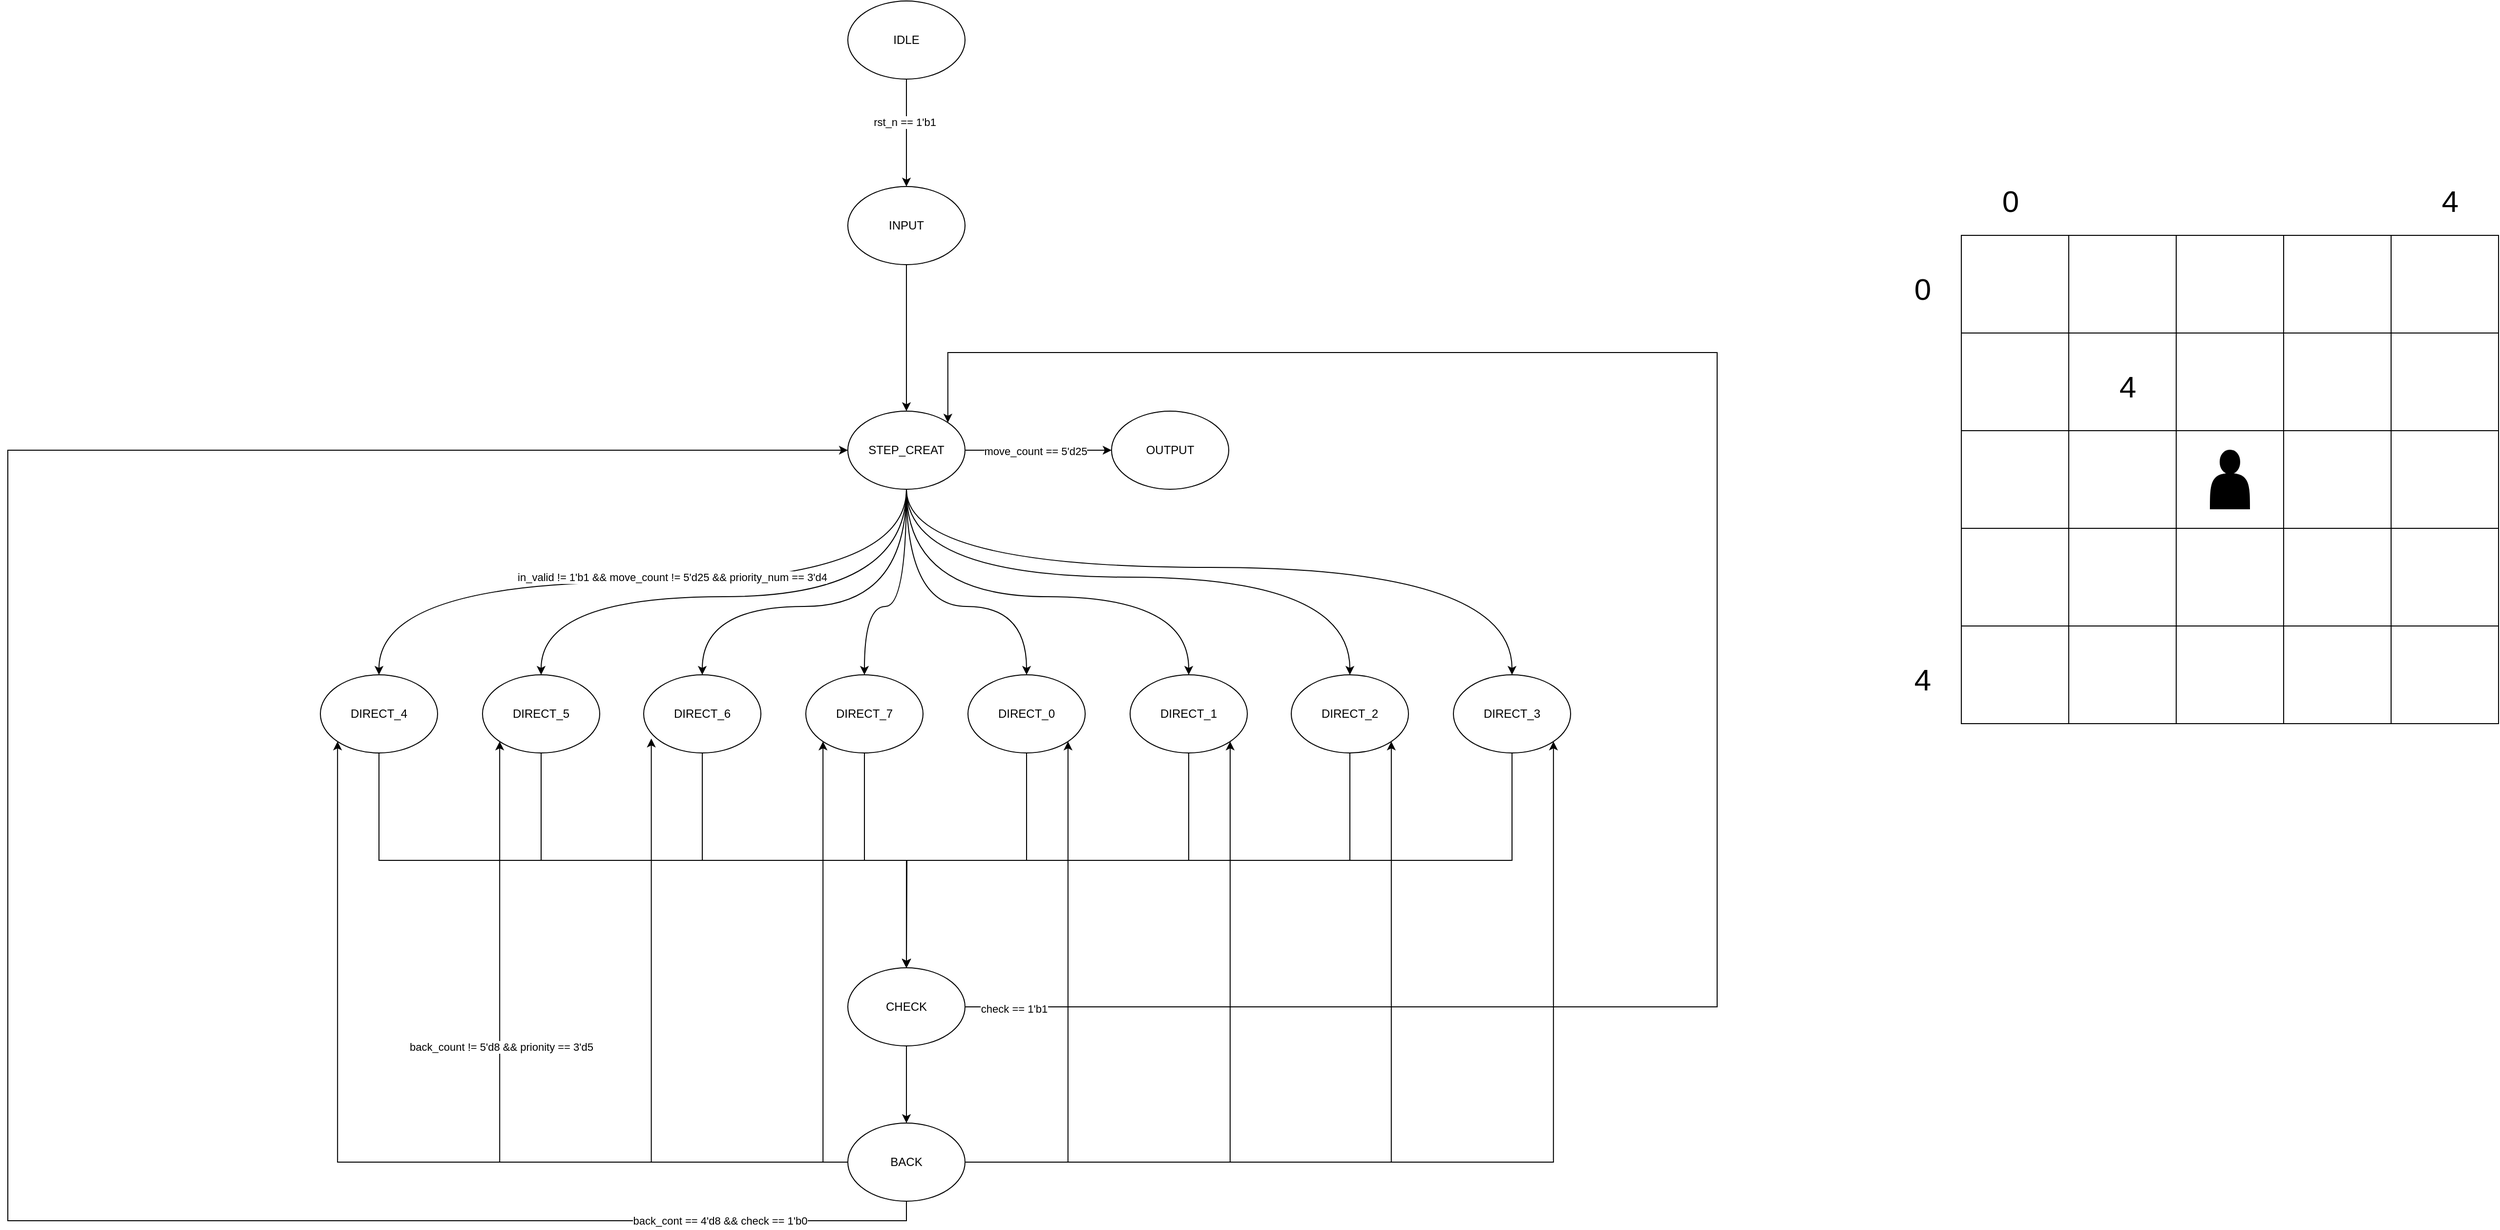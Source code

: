 <mxfile version="27.2.0">
  <diagram name="第 1 页" id="wlGB5aXU49AVaNt8Bv_F">
    <mxGraphModel dx="3559" dy="1407" grid="1" gridSize="10" guides="1" tooltips="1" connect="1" arrows="1" fold="1" page="1" pageScale="1" pageWidth="827" pageHeight="1169" math="0" shadow="0">
      <root>
        <mxCell id="0" />
        <mxCell id="1" parent="0" />
        <mxCell id="3W7JAmCNGLFrmBNTn6TP-236" style="edgeStyle=orthogonalEdgeStyle;rounded=0;orthogonalLoop=1;jettySize=auto;html=1;exitX=0.5;exitY=1;exitDx=0;exitDy=0;" edge="1" parent="1" source="zN2_1YvV45dY4rmlN28b-1" target="3W7JAmCNGLFrmBNTn6TP-235">
          <mxGeometry relative="1" as="geometry" />
        </mxCell>
        <mxCell id="3W7JAmCNGLFrmBNTn6TP-238" value="rst_n == 1&#39;b1" style="edgeLabel;html=1;align=center;verticalAlign=middle;resizable=0;points=[];" vertex="1" connectable="0" parent="3W7JAmCNGLFrmBNTn6TP-236">
          <mxGeometry x="-0.199" y="-2" relative="1" as="geometry">
            <mxPoint as="offset" />
          </mxGeometry>
        </mxCell>
        <mxCell id="zN2_1YvV45dY4rmlN28b-1" value="IDLE" style="ellipse;whiteSpace=wrap;html=1;" parent="1" vertex="1">
          <mxGeometry x="330" y="20" width="120" height="80" as="geometry" />
        </mxCell>
        <mxCell id="zN2_1YvV45dY4rmlN28b-67" style="edgeStyle=orthogonalEdgeStyle;rounded=0;orthogonalLoop=1;jettySize=auto;html=1;exitX=1;exitY=0.5;exitDx=0;exitDy=0;entryX=0;entryY=0.5;entryDx=0;entryDy=0;" parent="1" source="zN2_1YvV45dY4rmlN28b-6" target="zN2_1YvV45dY4rmlN28b-68" edge="1">
          <mxGeometry relative="1" as="geometry">
            <mxPoint x="590" y="479.714" as="targetPoint" />
          </mxGeometry>
        </mxCell>
        <mxCell id="zN2_1YvV45dY4rmlN28b-112" value="move_count == 5&#39;d25" style="edgeLabel;html=1;align=center;verticalAlign=middle;resizable=0;points=[];" parent="zN2_1YvV45dY4rmlN28b-67" vertex="1" connectable="0">
          <mxGeometry x="-0.044" y="-1" relative="1" as="geometry">
            <mxPoint as="offset" />
          </mxGeometry>
        </mxCell>
        <mxCell id="zN2_1YvV45dY4rmlN28b-85" style="edgeStyle=orthogonalEdgeStyle;rounded=0;orthogonalLoop=1;jettySize=auto;html=1;exitX=0.5;exitY=1;exitDx=0;exitDy=0;curved=1;" parent="1" source="zN2_1YvV45dY4rmlN28b-6" target="zN2_1YvV45dY4rmlN28b-16" edge="1">
          <mxGeometry relative="1" as="geometry">
            <Array as="points">
              <mxPoint x="390" y="640" />
              <mxPoint x="347" y="640" />
            </Array>
          </mxGeometry>
        </mxCell>
        <mxCell id="zN2_1YvV45dY4rmlN28b-86" style="edgeStyle=orthogonalEdgeStyle;rounded=0;orthogonalLoop=1;jettySize=auto;html=1;exitX=0.5;exitY=1;exitDx=0;exitDy=0;curved=1;" parent="1" source="zN2_1YvV45dY4rmlN28b-6" target="zN2_1YvV45dY4rmlN28b-17" edge="1">
          <mxGeometry relative="1" as="geometry">
            <Array as="points">
              <mxPoint x="390" y="640" />
              <mxPoint x="181" y="640" />
            </Array>
          </mxGeometry>
        </mxCell>
        <mxCell id="zN2_1YvV45dY4rmlN28b-87" style="edgeStyle=orthogonalEdgeStyle;rounded=0;orthogonalLoop=1;jettySize=auto;html=1;exitX=0.5;exitY=1;exitDx=0;exitDy=0;curved=1;" parent="1" source="zN2_1YvV45dY4rmlN28b-6" target="zN2_1YvV45dY4rmlN28b-15" edge="1">
          <mxGeometry relative="1" as="geometry">
            <Array as="points">
              <mxPoint x="390" y="630" />
              <mxPoint x="16" y="630" />
            </Array>
          </mxGeometry>
        </mxCell>
        <mxCell id="zN2_1YvV45dY4rmlN28b-88" style="edgeStyle=orthogonalEdgeStyle;rounded=0;orthogonalLoop=1;jettySize=auto;html=1;exitX=0.5;exitY=1;exitDx=0;exitDy=0;entryX=0.5;entryY=0;entryDx=0;entryDy=0;curved=1;" parent="1" source="zN2_1YvV45dY4rmlN28b-6" target="zN2_1YvV45dY4rmlN28b-12" edge="1">
          <mxGeometry relative="1" as="geometry" />
        </mxCell>
        <mxCell id="zN2_1YvV45dY4rmlN28b-113" value="in_valid != 1&#39;b1 &amp;amp;&amp;amp; move_count != 5&#39;d25 &amp;amp;&amp;amp;&amp;nbsp;priority_num == 3&#39;d4" style="edgeLabel;html=1;align=center;verticalAlign=middle;resizable=0;points=[];" parent="zN2_1YvV45dY4rmlN28b-88" vertex="1" connectable="0">
          <mxGeometry x="-0.18" y="-3" relative="1" as="geometry">
            <mxPoint x="-36" y="-2" as="offset" />
          </mxGeometry>
        </mxCell>
        <mxCell id="zN2_1YvV45dY4rmlN28b-89" style="edgeStyle=orthogonalEdgeStyle;rounded=0;orthogonalLoop=1;jettySize=auto;html=1;exitX=0.5;exitY=1;exitDx=0;exitDy=0;entryX=0.5;entryY=0;entryDx=0;entryDy=0;curved=1;" parent="1" source="zN2_1YvV45dY4rmlN28b-6" target="zN2_1YvV45dY4rmlN28b-13" edge="1">
          <mxGeometry relative="1" as="geometry">
            <Array as="points">
              <mxPoint x="390" y="610" />
              <mxPoint x="844" y="610" />
            </Array>
          </mxGeometry>
        </mxCell>
        <mxCell id="zN2_1YvV45dY4rmlN28b-90" style="edgeStyle=orthogonalEdgeStyle;rounded=0;orthogonalLoop=1;jettySize=auto;html=1;exitX=0.5;exitY=1;exitDx=0;exitDy=0;entryX=0.5;entryY=0;entryDx=0;entryDy=0;curved=1;" parent="1" source="zN2_1YvV45dY4rmlN28b-6" target="zN2_1YvV45dY4rmlN28b-11" edge="1">
          <mxGeometry relative="1" as="geometry">
            <Array as="points">
              <mxPoint x="390" y="600" />
              <mxPoint x="1010" y="600" />
            </Array>
          </mxGeometry>
        </mxCell>
        <mxCell id="zN2_1YvV45dY4rmlN28b-91" style="edgeStyle=orthogonalEdgeStyle;rounded=0;orthogonalLoop=1;jettySize=auto;html=1;exitX=0.5;exitY=1;exitDx=0;exitDy=0;entryX=0.5;entryY=0;entryDx=0;entryDy=0;curved=1;" parent="1" source="zN2_1YvV45dY4rmlN28b-6" target="zN2_1YvV45dY4rmlN28b-8" edge="1">
          <mxGeometry relative="1" as="geometry">
            <Array as="points">
              <mxPoint x="390" y="640" />
              <mxPoint x="513" y="640" />
            </Array>
          </mxGeometry>
        </mxCell>
        <mxCell id="zN2_1YvV45dY4rmlN28b-92" style="edgeStyle=orthogonalEdgeStyle;rounded=0;orthogonalLoop=1;jettySize=auto;html=1;exitX=0.5;exitY=1;exitDx=0;exitDy=0;entryX=0.5;entryY=0;entryDx=0;entryDy=0;curved=1;" parent="1" source="zN2_1YvV45dY4rmlN28b-6" target="zN2_1YvV45dY4rmlN28b-14" edge="1">
          <mxGeometry relative="1" as="geometry">
            <Array as="points">
              <mxPoint x="390" y="630" />
              <mxPoint x="679" y="630" />
            </Array>
          </mxGeometry>
        </mxCell>
        <mxCell id="zN2_1YvV45dY4rmlN28b-6" value="STEP_CREAT" style="ellipse;whiteSpace=wrap;html=1;" parent="1" vertex="1">
          <mxGeometry x="330" y="440" width="120" height="80" as="geometry" />
        </mxCell>
        <mxCell id="zN2_1YvV45dY4rmlN28b-97" style="edgeStyle=orthogonalEdgeStyle;rounded=0;orthogonalLoop=1;jettySize=auto;html=1;exitX=0.5;exitY=1;exitDx=0;exitDy=0;entryX=0.5;entryY=0;entryDx=0;entryDy=0;" parent="1" source="zN2_1YvV45dY4rmlN28b-8" target="zN2_1YvV45dY4rmlN28b-35" edge="1">
          <mxGeometry relative="1" as="geometry" />
        </mxCell>
        <mxCell id="zN2_1YvV45dY4rmlN28b-8" value="DIRECT_0" style="ellipse;whiteSpace=wrap;html=1;" parent="1" vertex="1">
          <mxGeometry x="453" y="710" width="120" height="80" as="geometry" />
        </mxCell>
        <mxCell id="zN2_1YvV45dY4rmlN28b-100" style="edgeStyle=orthogonalEdgeStyle;rounded=0;orthogonalLoop=1;jettySize=auto;html=1;exitX=0.5;exitY=1;exitDx=0;exitDy=0;entryX=0.5;entryY=0;entryDx=0;entryDy=0;" parent="1" source="zN2_1YvV45dY4rmlN28b-11" target="zN2_1YvV45dY4rmlN28b-35" edge="1">
          <mxGeometry relative="1" as="geometry" />
        </mxCell>
        <mxCell id="zN2_1YvV45dY4rmlN28b-11" value="DIRECT_3" style="ellipse;whiteSpace=wrap;html=1;" parent="1" vertex="1">
          <mxGeometry x="950" y="710" width="120" height="80" as="geometry" />
        </mxCell>
        <mxCell id="zN2_1YvV45dY4rmlN28b-93" style="edgeStyle=orthogonalEdgeStyle;rounded=0;orthogonalLoop=1;jettySize=auto;html=1;exitX=0.5;exitY=1;exitDx=0;exitDy=0;entryX=0.5;entryY=0;entryDx=0;entryDy=0;" parent="1" source="zN2_1YvV45dY4rmlN28b-12" target="zN2_1YvV45dY4rmlN28b-35" edge="1">
          <mxGeometry relative="1" as="geometry" />
        </mxCell>
        <mxCell id="zN2_1YvV45dY4rmlN28b-12" value="DIRECT_4" style="ellipse;whiteSpace=wrap;html=1;" parent="1" vertex="1">
          <mxGeometry x="-210" y="710" width="120" height="80" as="geometry" />
        </mxCell>
        <mxCell id="zN2_1YvV45dY4rmlN28b-99" style="edgeStyle=orthogonalEdgeStyle;rounded=0;orthogonalLoop=1;jettySize=auto;html=1;exitX=0.5;exitY=1;exitDx=0;exitDy=0;entryX=0.5;entryY=0;entryDx=0;entryDy=0;" parent="1" source="zN2_1YvV45dY4rmlN28b-13" target="zN2_1YvV45dY4rmlN28b-35" edge="1">
          <mxGeometry relative="1" as="geometry" />
        </mxCell>
        <mxCell id="zN2_1YvV45dY4rmlN28b-13" value="DIRECT_2" style="ellipse;whiteSpace=wrap;html=1;" parent="1" vertex="1">
          <mxGeometry x="784" y="710" width="120" height="80" as="geometry" />
        </mxCell>
        <mxCell id="zN2_1YvV45dY4rmlN28b-98" style="edgeStyle=orthogonalEdgeStyle;rounded=0;orthogonalLoop=1;jettySize=auto;html=1;exitX=0.5;exitY=1;exitDx=0;exitDy=0;" parent="1" source="zN2_1YvV45dY4rmlN28b-14" target="zN2_1YvV45dY4rmlN28b-35" edge="1">
          <mxGeometry relative="1" as="geometry" />
        </mxCell>
        <mxCell id="zN2_1YvV45dY4rmlN28b-14" value="DIRECT_1" style="ellipse;whiteSpace=wrap;html=1;" parent="1" vertex="1">
          <mxGeometry x="619" y="710" width="120" height="80" as="geometry" />
        </mxCell>
        <mxCell id="zN2_1YvV45dY4rmlN28b-96" style="edgeStyle=orthogonalEdgeStyle;rounded=0;orthogonalLoop=1;jettySize=auto;html=1;exitX=0.5;exitY=1;exitDx=0;exitDy=0;entryX=0.5;entryY=0;entryDx=0;entryDy=0;" parent="1" source="zN2_1YvV45dY4rmlN28b-16" target="zN2_1YvV45dY4rmlN28b-35" edge="1">
          <mxGeometry relative="1" as="geometry" />
        </mxCell>
        <mxCell id="zN2_1YvV45dY4rmlN28b-16" value="DIRECT_7" style="ellipse;whiteSpace=wrap;html=1;" parent="1" vertex="1">
          <mxGeometry x="287" y="710" width="120" height="80" as="geometry" />
        </mxCell>
        <mxCell id="zN2_1YvV45dY4rmlN28b-95" style="edgeStyle=orthogonalEdgeStyle;rounded=0;orthogonalLoop=1;jettySize=auto;html=1;exitX=0.5;exitY=1;exitDx=0;exitDy=0;" parent="1" source="zN2_1YvV45dY4rmlN28b-17" edge="1">
          <mxGeometry relative="1" as="geometry">
            <mxPoint x="390" y="1010" as="targetPoint" />
          </mxGeometry>
        </mxCell>
        <mxCell id="zN2_1YvV45dY4rmlN28b-17" value="DIRECT_6" style="ellipse;whiteSpace=wrap;html=1;" parent="1" vertex="1">
          <mxGeometry x="121" y="710" width="120" height="80" as="geometry" />
        </mxCell>
        <mxCell id="zN2_1YvV45dY4rmlN28b-101" style="edgeStyle=orthogonalEdgeStyle;rounded=0;orthogonalLoop=1;jettySize=auto;html=1;exitX=0.5;exitY=1;exitDx=0;exitDy=0;" parent="1" source="zN2_1YvV45dY4rmlN28b-35" target="zN2_1YvV45dY4rmlN28b-44" edge="1">
          <mxGeometry relative="1" as="geometry" />
        </mxCell>
        <mxCell id="zN2_1YvV45dY4rmlN28b-117" style="edgeStyle=orthogonalEdgeStyle;rounded=0;orthogonalLoop=1;jettySize=auto;html=1;exitX=1;exitY=0.5;exitDx=0;exitDy=0;entryX=1;entryY=0;entryDx=0;entryDy=0;" parent="1" source="zN2_1YvV45dY4rmlN28b-35" target="zN2_1YvV45dY4rmlN28b-6" edge="1">
          <mxGeometry relative="1" as="geometry">
            <Array as="points">
              <mxPoint x="1220" y="1050" />
              <mxPoint x="1220" y="380" />
              <mxPoint x="432" y="380" />
            </Array>
          </mxGeometry>
        </mxCell>
        <mxCell id="zN2_1YvV45dY4rmlN28b-118" value="check == 1&#39;b1" style="edgeLabel;html=1;align=center;verticalAlign=middle;resizable=0;points=[];" parent="zN2_1YvV45dY4rmlN28b-117" vertex="1" connectable="0">
          <mxGeometry x="-0.957" y="-2" relative="1" as="geometry">
            <mxPoint as="offset" />
          </mxGeometry>
        </mxCell>
        <mxCell id="zN2_1YvV45dY4rmlN28b-35" value="CHECK" style="ellipse;whiteSpace=wrap;html=1;" parent="1" vertex="1">
          <mxGeometry x="330" y="1010" width="120" height="80" as="geometry" />
        </mxCell>
        <mxCell id="zN2_1YvV45dY4rmlN28b-102" style="edgeStyle=orthogonalEdgeStyle;rounded=0;orthogonalLoop=1;jettySize=auto;html=1;exitX=0.5;exitY=1;exitDx=0;exitDy=0;entryX=0;entryY=0.5;entryDx=0;entryDy=0;" parent="1" source="zN2_1YvV45dY4rmlN28b-44" target="zN2_1YvV45dY4rmlN28b-6" edge="1">
          <mxGeometry relative="1" as="geometry">
            <Array as="points">
              <mxPoint x="390" y="1269" />
              <mxPoint x="-530" y="1269" />
              <mxPoint x="-530" y="480" />
            </Array>
          </mxGeometry>
        </mxCell>
        <mxCell id="zN2_1YvV45dY4rmlN28b-116" value="back_cont == 4&#39;d8 &amp;amp;&amp;amp; check == 1&#39;b0" style="edgeLabel;html=1;align=center;verticalAlign=middle;resizable=0;points=[];" parent="zN2_1YvV45dY4rmlN28b-102" vertex="1" connectable="0">
          <mxGeometry x="-0.837" relative="1" as="geometry">
            <mxPoint as="offset" />
          </mxGeometry>
        </mxCell>
        <mxCell id="zN2_1YvV45dY4rmlN28b-103" style="edgeStyle=orthogonalEdgeStyle;rounded=0;orthogonalLoop=1;jettySize=auto;html=1;exitX=0;exitY=0.5;exitDx=0;exitDy=0;entryX=0;entryY=1;entryDx=0;entryDy=0;" parent="1" source="zN2_1YvV45dY4rmlN28b-44" target="zN2_1YvV45dY4rmlN28b-12" edge="1">
          <mxGeometry relative="1" as="geometry" />
        </mxCell>
        <mxCell id="zN2_1YvV45dY4rmlN28b-104" style="edgeStyle=orthogonalEdgeStyle;rounded=0;orthogonalLoop=1;jettySize=auto;html=1;exitX=0;exitY=0.5;exitDx=0;exitDy=0;entryX=0;entryY=1;entryDx=0;entryDy=0;" parent="1" source="zN2_1YvV45dY4rmlN28b-44" target="zN2_1YvV45dY4rmlN28b-15" edge="1">
          <mxGeometry relative="1" as="geometry" />
        </mxCell>
        <mxCell id="zN2_1YvV45dY4rmlN28b-119" value="back_count != 5&#39;d8 &amp;amp;&amp;amp; prionity == 3&#39;d5" style="edgeLabel;html=1;align=center;verticalAlign=middle;resizable=0;points=[];" parent="zN2_1YvV45dY4rmlN28b-104" vertex="1" connectable="0">
          <mxGeometry x="0.207" y="-1" relative="1" as="geometry">
            <mxPoint as="offset" />
          </mxGeometry>
        </mxCell>
        <mxCell id="zN2_1YvV45dY4rmlN28b-106" style="edgeStyle=orthogonalEdgeStyle;rounded=0;orthogonalLoop=1;jettySize=auto;html=1;exitX=0;exitY=0.5;exitDx=0;exitDy=0;entryX=0;entryY=1;entryDx=0;entryDy=0;" parent="1" source="zN2_1YvV45dY4rmlN28b-44" target="zN2_1YvV45dY4rmlN28b-16" edge="1">
          <mxGeometry relative="1" as="geometry" />
        </mxCell>
        <mxCell id="zN2_1YvV45dY4rmlN28b-107" style="edgeStyle=orthogonalEdgeStyle;rounded=0;orthogonalLoop=1;jettySize=auto;html=1;exitX=1;exitY=0.5;exitDx=0;exitDy=0;entryX=1;entryY=1;entryDx=0;entryDy=0;" parent="1" source="zN2_1YvV45dY4rmlN28b-44" target="zN2_1YvV45dY4rmlN28b-8" edge="1">
          <mxGeometry relative="1" as="geometry" />
        </mxCell>
        <mxCell id="zN2_1YvV45dY4rmlN28b-108" style="edgeStyle=orthogonalEdgeStyle;rounded=0;orthogonalLoop=1;jettySize=auto;html=1;exitX=1;exitY=0.5;exitDx=0;exitDy=0;entryX=1;entryY=1;entryDx=0;entryDy=0;" parent="1" source="zN2_1YvV45dY4rmlN28b-44" target="zN2_1YvV45dY4rmlN28b-14" edge="1">
          <mxGeometry relative="1" as="geometry" />
        </mxCell>
        <mxCell id="zN2_1YvV45dY4rmlN28b-109" style="edgeStyle=orthogonalEdgeStyle;rounded=0;orthogonalLoop=1;jettySize=auto;html=1;exitX=1;exitY=0.5;exitDx=0;exitDy=0;entryX=1;entryY=1;entryDx=0;entryDy=0;" parent="1" source="zN2_1YvV45dY4rmlN28b-44" target="zN2_1YvV45dY4rmlN28b-13" edge="1">
          <mxGeometry relative="1" as="geometry" />
        </mxCell>
        <mxCell id="zN2_1YvV45dY4rmlN28b-110" style="edgeStyle=orthogonalEdgeStyle;rounded=0;orthogonalLoop=1;jettySize=auto;html=1;exitX=1;exitY=0.5;exitDx=0;exitDy=0;entryX=1;entryY=1;entryDx=0;entryDy=0;" parent="1" source="zN2_1YvV45dY4rmlN28b-44" target="zN2_1YvV45dY4rmlN28b-11" edge="1">
          <mxGeometry relative="1" as="geometry" />
        </mxCell>
        <mxCell id="zN2_1YvV45dY4rmlN28b-44" value="BACK" style="ellipse;whiteSpace=wrap;html=1;" parent="1" vertex="1">
          <mxGeometry x="330" y="1169" width="120" height="80" as="geometry" />
        </mxCell>
        <mxCell id="zN2_1YvV45dY4rmlN28b-68" value="OUTPUT" style="ellipse;whiteSpace=wrap;html=1;" parent="1" vertex="1">
          <mxGeometry x="600" y="440" width="120" height="80" as="geometry" />
        </mxCell>
        <mxCell id="zN2_1YvV45dY4rmlN28b-94" style="edgeStyle=orthogonalEdgeStyle;rounded=0;orthogonalLoop=1;jettySize=auto;html=1;exitX=0.5;exitY=1;exitDx=0;exitDy=0;entryX=0.5;entryY=0;entryDx=0;entryDy=0;" parent="1" source="zN2_1YvV45dY4rmlN28b-15" target="zN2_1YvV45dY4rmlN28b-35" edge="1">
          <mxGeometry relative="1" as="geometry" />
        </mxCell>
        <mxCell id="zN2_1YvV45dY4rmlN28b-15" value="DIRECT_5" style="ellipse;whiteSpace=wrap;html=1;" parent="1" vertex="1">
          <mxGeometry x="-44" y="710" width="120" height="80" as="geometry" />
        </mxCell>
        <mxCell id="zN2_1YvV45dY4rmlN28b-105" style="edgeStyle=orthogonalEdgeStyle;rounded=0;orthogonalLoop=1;jettySize=auto;html=1;exitX=0;exitY=0.5;exitDx=0;exitDy=0;entryX=0.065;entryY=0.816;entryDx=0;entryDy=0;entryPerimeter=0;" parent="1" source="zN2_1YvV45dY4rmlN28b-44" target="zN2_1YvV45dY4rmlN28b-17" edge="1">
          <mxGeometry relative="1" as="geometry" />
        </mxCell>
        <mxCell id="3W7JAmCNGLFrmBNTn6TP-198" value="" style="shape=table;startSize=0;container=1;collapsible=0;childLayout=tableLayout;" vertex="1" parent="1">
          <mxGeometry x="1470" y="260" width="550" height="500" as="geometry" />
        </mxCell>
        <mxCell id="3W7JAmCNGLFrmBNTn6TP-199" value="" style="shape=tableRow;horizontal=0;startSize=0;swimlaneHead=0;swimlaneBody=0;strokeColor=inherit;top=0;left=0;bottom=0;right=0;collapsible=0;dropTarget=0;fillColor=none;points=[[0,0.5],[1,0.5]];portConstraint=eastwest;" vertex="1" parent="3W7JAmCNGLFrmBNTn6TP-198">
          <mxGeometry width="550" height="100" as="geometry" />
        </mxCell>
        <mxCell id="3W7JAmCNGLFrmBNTn6TP-200" value="" style="shape=partialRectangle;html=1;whiteSpace=wrap;connectable=0;strokeColor=inherit;overflow=hidden;fillColor=none;top=0;left=0;bottom=0;right=0;pointerEvents=1;" vertex="1" parent="3W7JAmCNGLFrmBNTn6TP-199">
          <mxGeometry width="110" height="100" as="geometry">
            <mxRectangle width="110" height="100" as="alternateBounds" />
          </mxGeometry>
        </mxCell>
        <mxCell id="3W7JAmCNGLFrmBNTn6TP-201" value="" style="shape=partialRectangle;html=1;whiteSpace=wrap;connectable=0;strokeColor=inherit;overflow=hidden;fillColor=none;top=0;left=0;bottom=0;right=0;pointerEvents=1;" vertex="1" parent="3W7JAmCNGLFrmBNTn6TP-199">
          <mxGeometry x="110" width="110" height="100" as="geometry">
            <mxRectangle width="110" height="100" as="alternateBounds" />
          </mxGeometry>
        </mxCell>
        <mxCell id="3W7JAmCNGLFrmBNTn6TP-202" value="" style="shape=partialRectangle;html=1;whiteSpace=wrap;connectable=0;strokeColor=inherit;overflow=hidden;fillColor=none;top=0;left=0;bottom=0;right=0;pointerEvents=1;" vertex="1" parent="3W7JAmCNGLFrmBNTn6TP-199">
          <mxGeometry x="220" width="110" height="100" as="geometry">
            <mxRectangle width="110" height="100" as="alternateBounds" />
          </mxGeometry>
        </mxCell>
        <mxCell id="3W7JAmCNGLFrmBNTn6TP-203" value="" style="shape=partialRectangle;html=1;whiteSpace=wrap;connectable=0;strokeColor=inherit;overflow=hidden;fillColor=none;top=0;left=0;bottom=0;right=0;pointerEvents=1;" vertex="1" parent="3W7JAmCNGLFrmBNTn6TP-199">
          <mxGeometry x="330" width="110" height="100" as="geometry">
            <mxRectangle width="110" height="100" as="alternateBounds" />
          </mxGeometry>
        </mxCell>
        <mxCell id="3W7JAmCNGLFrmBNTn6TP-204" value="" style="shape=partialRectangle;html=1;whiteSpace=wrap;connectable=0;strokeColor=inherit;overflow=hidden;fillColor=none;top=0;left=0;bottom=0;right=0;pointerEvents=1;" vertex="1" parent="3W7JAmCNGLFrmBNTn6TP-199">
          <mxGeometry x="440" width="110" height="100" as="geometry">
            <mxRectangle width="110" height="100" as="alternateBounds" />
          </mxGeometry>
        </mxCell>
        <mxCell id="3W7JAmCNGLFrmBNTn6TP-205" value="" style="shape=tableRow;horizontal=0;startSize=0;swimlaneHead=0;swimlaneBody=0;strokeColor=inherit;top=0;left=0;bottom=0;right=0;collapsible=0;dropTarget=0;fillColor=none;points=[[0,0.5],[1,0.5]];portConstraint=eastwest;" vertex="1" parent="3W7JAmCNGLFrmBNTn6TP-198">
          <mxGeometry y="100" width="550" height="100" as="geometry" />
        </mxCell>
        <mxCell id="3W7JAmCNGLFrmBNTn6TP-206" value="" style="shape=partialRectangle;html=1;whiteSpace=wrap;connectable=0;strokeColor=inherit;overflow=hidden;fillColor=none;top=0;left=0;bottom=0;right=0;pointerEvents=1;" vertex="1" parent="3W7JAmCNGLFrmBNTn6TP-205">
          <mxGeometry width="110" height="100" as="geometry">
            <mxRectangle width="110" height="100" as="alternateBounds" />
          </mxGeometry>
        </mxCell>
        <mxCell id="3W7JAmCNGLFrmBNTn6TP-207" value="" style="shape=partialRectangle;html=1;whiteSpace=wrap;connectable=0;strokeColor=inherit;overflow=hidden;fillColor=none;top=0;left=0;bottom=0;right=0;pointerEvents=1;" vertex="1" parent="3W7JAmCNGLFrmBNTn6TP-205">
          <mxGeometry x="110" width="110" height="100" as="geometry">
            <mxRectangle width="110" height="100" as="alternateBounds" />
          </mxGeometry>
        </mxCell>
        <mxCell id="3W7JAmCNGLFrmBNTn6TP-208" value="" style="shape=partialRectangle;html=1;whiteSpace=wrap;connectable=0;strokeColor=inherit;overflow=hidden;fillColor=none;top=0;left=0;bottom=0;right=0;pointerEvents=1;" vertex="1" parent="3W7JAmCNGLFrmBNTn6TP-205">
          <mxGeometry x="220" width="110" height="100" as="geometry">
            <mxRectangle width="110" height="100" as="alternateBounds" />
          </mxGeometry>
        </mxCell>
        <mxCell id="3W7JAmCNGLFrmBNTn6TP-209" value="" style="shape=partialRectangle;html=1;whiteSpace=wrap;connectable=0;strokeColor=inherit;overflow=hidden;fillColor=none;top=0;left=0;bottom=0;right=0;pointerEvents=1;" vertex="1" parent="3W7JAmCNGLFrmBNTn6TP-205">
          <mxGeometry x="330" width="110" height="100" as="geometry">
            <mxRectangle width="110" height="100" as="alternateBounds" />
          </mxGeometry>
        </mxCell>
        <mxCell id="3W7JAmCNGLFrmBNTn6TP-210" value="" style="shape=partialRectangle;html=1;whiteSpace=wrap;connectable=0;strokeColor=inherit;overflow=hidden;fillColor=none;top=0;left=0;bottom=0;right=0;pointerEvents=1;" vertex="1" parent="3W7JAmCNGLFrmBNTn6TP-205">
          <mxGeometry x="440" width="110" height="100" as="geometry">
            <mxRectangle width="110" height="100" as="alternateBounds" />
          </mxGeometry>
        </mxCell>
        <mxCell id="3W7JAmCNGLFrmBNTn6TP-211" value="" style="shape=tableRow;horizontal=0;startSize=0;swimlaneHead=0;swimlaneBody=0;strokeColor=inherit;top=0;left=0;bottom=0;right=0;collapsible=0;dropTarget=0;fillColor=none;points=[[0,0.5],[1,0.5]];portConstraint=eastwest;" vertex="1" parent="3W7JAmCNGLFrmBNTn6TP-198">
          <mxGeometry y="200" width="550" height="100" as="geometry" />
        </mxCell>
        <mxCell id="3W7JAmCNGLFrmBNTn6TP-212" value="" style="shape=partialRectangle;html=1;whiteSpace=wrap;connectable=0;strokeColor=inherit;overflow=hidden;fillColor=none;top=0;left=0;bottom=0;right=0;pointerEvents=1;" vertex="1" parent="3W7JAmCNGLFrmBNTn6TP-211">
          <mxGeometry width="110" height="100" as="geometry">
            <mxRectangle width="110" height="100" as="alternateBounds" />
          </mxGeometry>
        </mxCell>
        <mxCell id="3W7JAmCNGLFrmBNTn6TP-213" value="" style="shape=partialRectangle;html=1;whiteSpace=wrap;connectable=0;strokeColor=inherit;overflow=hidden;fillColor=none;top=0;left=0;bottom=0;right=0;pointerEvents=1;" vertex="1" parent="3W7JAmCNGLFrmBNTn6TP-211">
          <mxGeometry x="110" width="110" height="100" as="geometry">
            <mxRectangle width="110" height="100" as="alternateBounds" />
          </mxGeometry>
        </mxCell>
        <mxCell id="3W7JAmCNGLFrmBNTn6TP-214" value="" style="shape=partialRectangle;html=1;whiteSpace=wrap;connectable=0;strokeColor=inherit;overflow=hidden;fillColor=none;top=0;left=0;bottom=0;right=0;pointerEvents=1;" vertex="1" parent="3W7JAmCNGLFrmBNTn6TP-211">
          <mxGeometry x="220" width="110" height="100" as="geometry">
            <mxRectangle width="110" height="100" as="alternateBounds" />
          </mxGeometry>
        </mxCell>
        <mxCell id="3W7JAmCNGLFrmBNTn6TP-215" value="" style="shape=partialRectangle;html=1;whiteSpace=wrap;connectable=0;strokeColor=inherit;overflow=hidden;fillColor=none;top=0;left=0;bottom=0;right=0;pointerEvents=1;" vertex="1" parent="3W7JAmCNGLFrmBNTn6TP-211">
          <mxGeometry x="330" width="110" height="100" as="geometry">
            <mxRectangle width="110" height="100" as="alternateBounds" />
          </mxGeometry>
        </mxCell>
        <mxCell id="3W7JAmCNGLFrmBNTn6TP-216" value="" style="shape=partialRectangle;html=1;whiteSpace=wrap;connectable=0;strokeColor=inherit;overflow=hidden;fillColor=none;top=0;left=0;bottom=0;right=0;pointerEvents=1;" vertex="1" parent="3W7JAmCNGLFrmBNTn6TP-211">
          <mxGeometry x="440" width="110" height="100" as="geometry">
            <mxRectangle width="110" height="100" as="alternateBounds" />
          </mxGeometry>
        </mxCell>
        <mxCell id="3W7JAmCNGLFrmBNTn6TP-217" value="" style="shape=tableRow;horizontal=0;startSize=0;swimlaneHead=0;swimlaneBody=0;strokeColor=inherit;top=0;left=0;bottom=0;right=0;collapsible=0;dropTarget=0;fillColor=none;points=[[0,0.5],[1,0.5]];portConstraint=eastwest;" vertex="1" parent="3W7JAmCNGLFrmBNTn6TP-198">
          <mxGeometry y="300" width="550" height="100" as="geometry" />
        </mxCell>
        <mxCell id="3W7JAmCNGLFrmBNTn6TP-218" value="" style="shape=partialRectangle;html=1;whiteSpace=wrap;connectable=0;strokeColor=inherit;overflow=hidden;fillColor=none;top=0;left=0;bottom=0;right=0;pointerEvents=1;" vertex="1" parent="3W7JAmCNGLFrmBNTn6TP-217">
          <mxGeometry width="110" height="100" as="geometry">
            <mxRectangle width="110" height="100" as="alternateBounds" />
          </mxGeometry>
        </mxCell>
        <mxCell id="3W7JAmCNGLFrmBNTn6TP-219" value="" style="shape=partialRectangle;html=1;whiteSpace=wrap;connectable=0;strokeColor=inherit;overflow=hidden;fillColor=none;top=0;left=0;bottom=0;right=0;pointerEvents=1;" vertex="1" parent="3W7JAmCNGLFrmBNTn6TP-217">
          <mxGeometry x="110" width="110" height="100" as="geometry">
            <mxRectangle width="110" height="100" as="alternateBounds" />
          </mxGeometry>
        </mxCell>
        <mxCell id="3W7JAmCNGLFrmBNTn6TP-220" value="" style="shape=partialRectangle;html=1;whiteSpace=wrap;connectable=0;strokeColor=inherit;overflow=hidden;fillColor=none;top=0;left=0;bottom=0;right=0;pointerEvents=1;" vertex="1" parent="3W7JAmCNGLFrmBNTn6TP-217">
          <mxGeometry x="220" width="110" height="100" as="geometry">
            <mxRectangle width="110" height="100" as="alternateBounds" />
          </mxGeometry>
        </mxCell>
        <mxCell id="3W7JAmCNGLFrmBNTn6TP-221" value="" style="shape=partialRectangle;html=1;whiteSpace=wrap;connectable=0;strokeColor=inherit;overflow=hidden;fillColor=none;top=0;left=0;bottom=0;right=0;pointerEvents=1;" vertex="1" parent="3W7JAmCNGLFrmBNTn6TP-217">
          <mxGeometry x="330" width="110" height="100" as="geometry">
            <mxRectangle width="110" height="100" as="alternateBounds" />
          </mxGeometry>
        </mxCell>
        <mxCell id="3W7JAmCNGLFrmBNTn6TP-222" value="" style="shape=partialRectangle;html=1;whiteSpace=wrap;connectable=0;strokeColor=inherit;overflow=hidden;fillColor=none;top=0;left=0;bottom=0;right=0;pointerEvents=1;" vertex="1" parent="3W7JAmCNGLFrmBNTn6TP-217">
          <mxGeometry x="440" width="110" height="100" as="geometry">
            <mxRectangle width="110" height="100" as="alternateBounds" />
          </mxGeometry>
        </mxCell>
        <mxCell id="3W7JAmCNGLFrmBNTn6TP-223" value="" style="shape=tableRow;horizontal=0;startSize=0;swimlaneHead=0;swimlaneBody=0;strokeColor=inherit;top=0;left=0;bottom=0;right=0;collapsible=0;dropTarget=0;fillColor=none;points=[[0,0.5],[1,0.5]];portConstraint=eastwest;" vertex="1" parent="3W7JAmCNGLFrmBNTn6TP-198">
          <mxGeometry y="400" width="550" height="100" as="geometry" />
        </mxCell>
        <mxCell id="3W7JAmCNGLFrmBNTn6TP-224" value="" style="shape=partialRectangle;html=1;whiteSpace=wrap;connectable=0;strokeColor=inherit;overflow=hidden;fillColor=none;top=0;left=0;bottom=0;right=0;pointerEvents=1;" vertex="1" parent="3W7JAmCNGLFrmBNTn6TP-223">
          <mxGeometry width="110" height="100" as="geometry">
            <mxRectangle width="110" height="100" as="alternateBounds" />
          </mxGeometry>
        </mxCell>
        <mxCell id="3W7JAmCNGLFrmBNTn6TP-225" value="" style="shape=partialRectangle;html=1;whiteSpace=wrap;connectable=0;strokeColor=inherit;overflow=hidden;fillColor=none;top=0;left=0;bottom=0;right=0;pointerEvents=1;" vertex="1" parent="3W7JAmCNGLFrmBNTn6TP-223">
          <mxGeometry x="110" width="110" height="100" as="geometry">
            <mxRectangle width="110" height="100" as="alternateBounds" />
          </mxGeometry>
        </mxCell>
        <mxCell id="3W7JAmCNGLFrmBNTn6TP-226" value="" style="shape=partialRectangle;html=1;whiteSpace=wrap;connectable=0;strokeColor=inherit;overflow=hidden;fillColor=none;top=0;left=0;bottom=0;right=0;pointerEvents=1;" vertex="1" parent="3W7JAmCNGLFrmBNTn6TP-223">
          <mxGeometry x="220" width="110" height="100" as="geometry">
            <mxRectangle width="110" height="100" as="alternateBounds" />
          </mxGeometry>
        </mxCell>
        <mxCell id="3W7JAmCNGLFrmBNTn6TP-227" value="" style="shape=partialRectangle;html=1;whiteSpace=wrap;connectable=0;strokeColor=inherit;overflow=hidden;fillColor=none;top=0;left=0;bottom=0;right=0;pointerEvents=1;" vertex="1" parent="3W7JAmCNGLFrmBNTn6TP-223">
          <mxGeometry x="330" width="110" height="100" as="geometry">
            <mxRectangle width="110" height="100" as="alternateBounds" />
          </mxGeometry>
        </mxCell>
        <mxCell id="3W7JAmCNGLFrmBNTn6TP-228" value="" style="shape=partialRectangle;html=1;whiteSpace=wrap;connectable=0;strokeColor=inherit;overflow=hidden;fillColor=none;top=0;left=0;bottom=0;right=0;pointerEvents=1;" vertex="1" parent="3W7JAmCNGLFrmBNTn6TP-223">
          <mxGeometry x="440" width="110" height="100" as="geometry">
            <mxRectangle width="110" height="100" as="alternateBounds" />
          </mxGeometry>
        </mxCell>
        <mxCell id="3W7JAmCNGLFrmBNTn6TP-229" value="" style="shape=actor;whiteSpace=wrap;html=1;gradientColor=none;fillColor=#000000;" vertex="1" parent="1">
          <mxGeometry x="1725" y="480" width="40" height="60" as="geometry" />
        </mxCell>
        <mxCell id="3W7JAmCNGLFrmBNTn6TP-230" value="&lt;font style=&quot;font-size: 31px;&quot;&gt;0&lt;/font&gt;" style="text;html=1;align=center;verticalAlign=middle;resizable=0;points=[];autosize=1;strokeColor=none;fillColor=none;" vertex="1" parent="1">
          <mxGeometry x="1410" y="290" width="40" height="50" as="geometry" />
        </mxCell>
        <mxCell id="3W7JAmCNGLFrmBNTn6TP-231" value="&lt;font style=&quot;font-size: 31px;&quot;&gt;4&lt;/font&gt;" style="text;html=1;align=center;verticalAlign=middle;resizable=0;points=[];autosize=1;strokeColor=none;fillColor=none;" vertex="1" parent="1">
          <mxGeometry x="1410" y="690" width="40" height="50" as="geometry" />
        </mxCell>
        <mxCell id="3W7JAmCNGLFrmBNTn6TP-232" value="&lt;font style=&quot;font-size: 31px;&quot;&gt;0&lt;/font&gt;" style="text;html=1;align=center;verticalAlign=middle;resizable=0;points=[];autosize=1;strokeColor=none;fillColor=none;" vertex="1" parent="1">
          <mxGeometry x="1500" y="200" width="40" height="50" as="geometry" />
        </mxCell>
        <mxCell id="3W7JAmCNGLFrmBNTn6TP-233" value="&lt;font style=&quot;font-size: 31px;&quot;&gt;4&lt;/font&gt;" style="text;html=1;align=center;verticalAlign=middle;resizable=0;points=[];autosize=1;strokeColor=none;fillColor=none;" vertex="1" parent="1">
          <mxGeometry x="1950" y="200" width="40" height="50" as="geometry" />
        </mxCell>
        <mxCell id="3W7JAmCNGLFrmBNTn6TP-234" value="&lt;font style=&quot;font-size: 31px;&quot;&gt;4&lt;/font&gt;" style="text;html=1;align=center;verticalAlign=middle;resizable=0;points=[];autosize=1;strokeColor=none;fillColor=none;" vertex="1" parent="1">
          <mxGeometry x="1620" y="390" width="40" height="50" as="geometry" />
        </mxCell>
        <mxCell id="3W7JAmCNGLFrmBNTn6TP-237" style="edgeStyle=orthogonalEdgeStyle;rounded=0;orthogonalLoop=1;jettySize=auto;html=1;exitX=0.5;exitY=1;exitDx=0;exitDy=0;entryX=0.5;entryY=0;entryDx=0;entryDy=0;" edge="1" parent="1" source="3W7JAmCNGLFrmBNTn6TP-235" target="zN2_1YvV45dY4rmlN28b-6">
          <mxGeometry relative="1" as="geometry">
            <mxPoint x="393.2" y="430" as="targetPoint" />
          </mxGeometry>
        </mxCell>
        <mxCell id="3W7JAmCNGLFrmBNTn6TP-235" value="INPUT" style="ellipse;whiteSpace=wrap;html=1;" vertex="1" parent="1">
          <mxGeometry x="330" y="210" width="120" height="80" as="geometry" />
        </mxCell>
      </root>
    </mxGraphModel>
  </diagram>
</mxfile>
